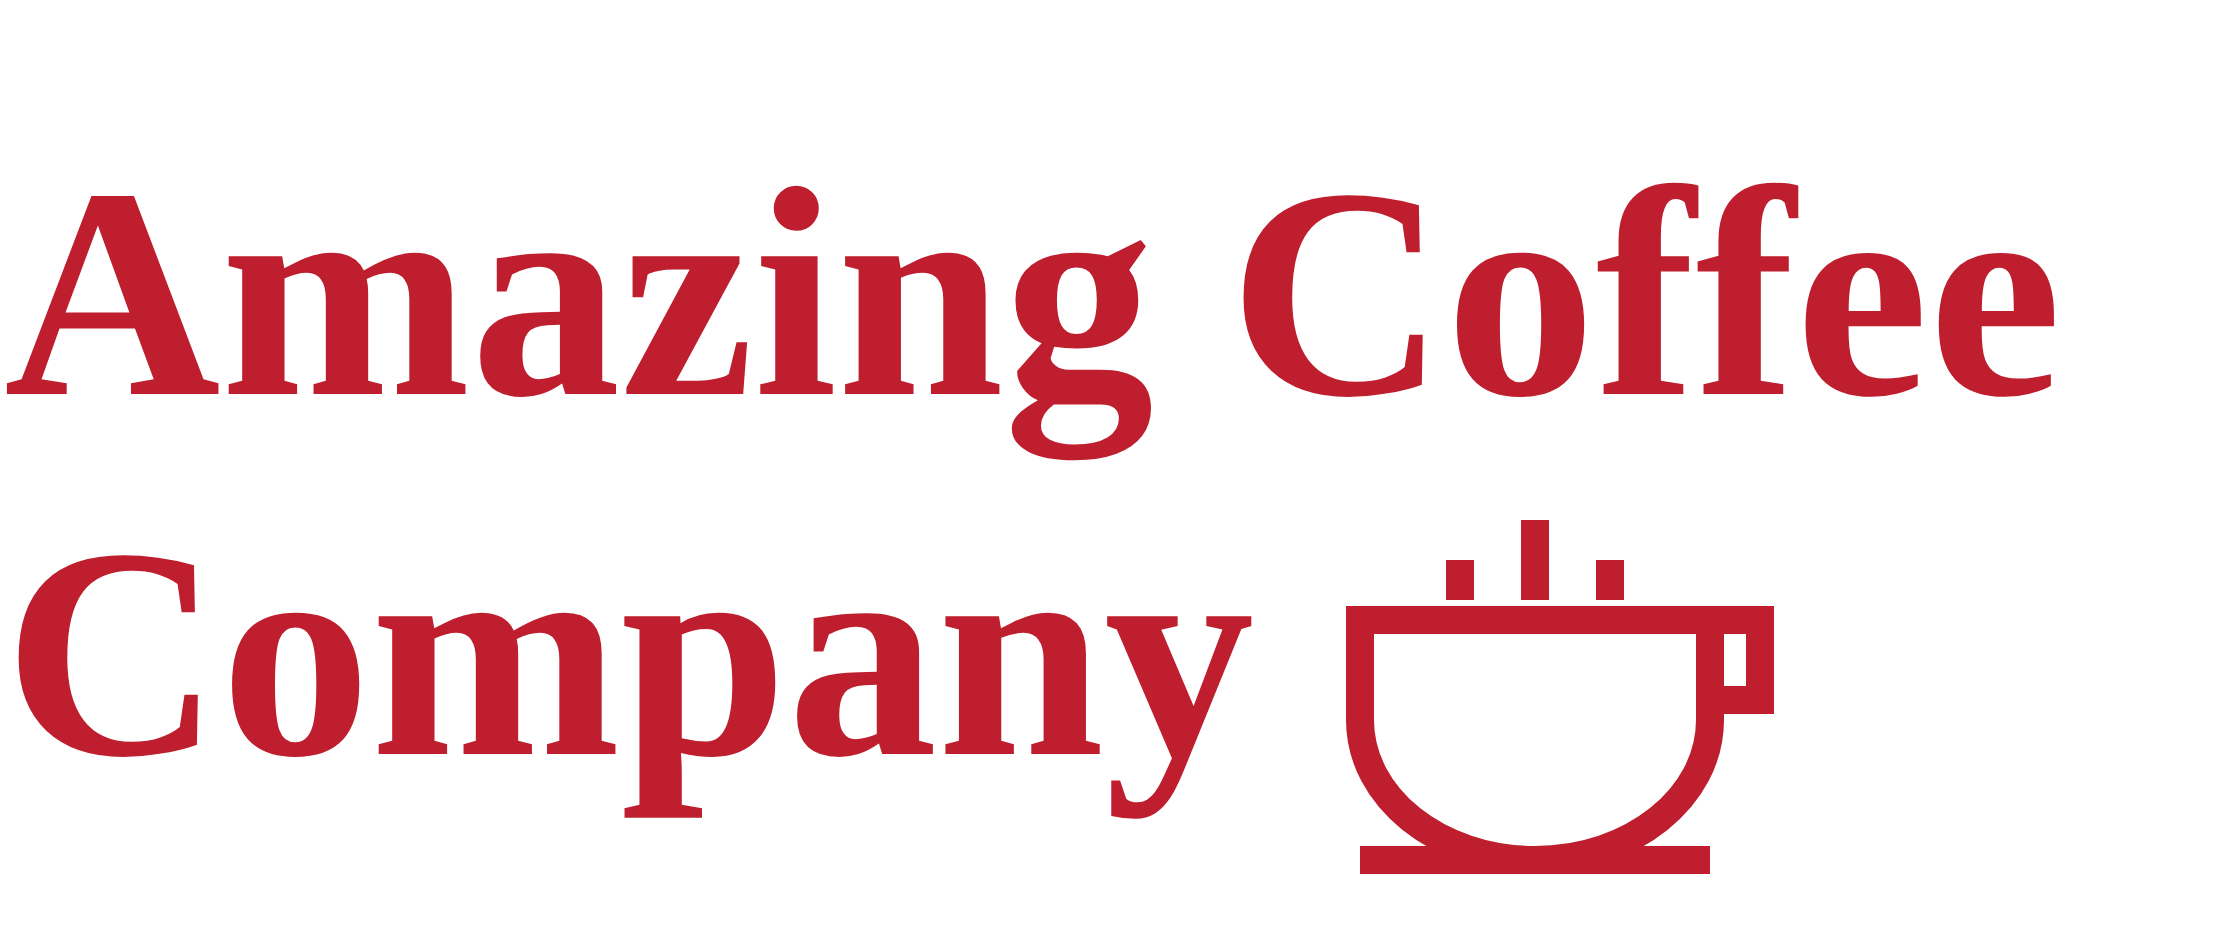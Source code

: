 <mxfile version="24.7.12">
  <diagram name="Page-1" id="zXI7sZhnzON4082iuuiE">
    <mxGraphModel dx="1885" dy="978" grid="1" gridSize="10" guides="1" tooltips="1" connect="1" arrows="1" fold="1" page="1" pageScale="1" pageWidth="1654" pageHeight="1169" math="0" shadow="0">
      <root>
        <mxCell id="0" />
        <mxCell id="1" parent="0" />
        <mxCell id="BPDTtz2DpBlHTdC6gR3L-1" value="&lt;font size=&quot;1&quot; color=&quot;#be1e2d&quot; style=&quot;&quot; data-font-src=&quot;https://fonts.googleapis.com/css?family=Cedarville+Cursive&quot; face=&quot;Cedarville Cursive&quot;&gt;&lt;b style=&quot;font-size: 150px;&quot;&gt;Amazing Coffee Company&lt;/b&gt;&lt;/font&gt;" style="rounded=0;whiteSpace=wrap;html=1;align=left;strokeColor=none;" parent="1" vertex="1">
          <mxGeometry x="130" y="150" width="1110" height="470" as="geometry" />
        </mxCell>
        <mxCell id="BPDTtz2DpBlHTdC6gR3L-2" value="" style="html=1;verticalLabelPosition=bottom;align=center;labelBackgroundColor=#ffffff;verticalAlign=top;strokeWidth=14;strokeColor=#BE1E2D;shadow=0;dashed=0;shape=mxgraph.ios7.icons.cup;" parent="1" vertex="1">
          <mxGeometry x="810" y="410" width="200" height="170" as="geometry" />
        </mxCell>
      </root>
    </mxGraphModel>
  </diagram>
</mxfile>
